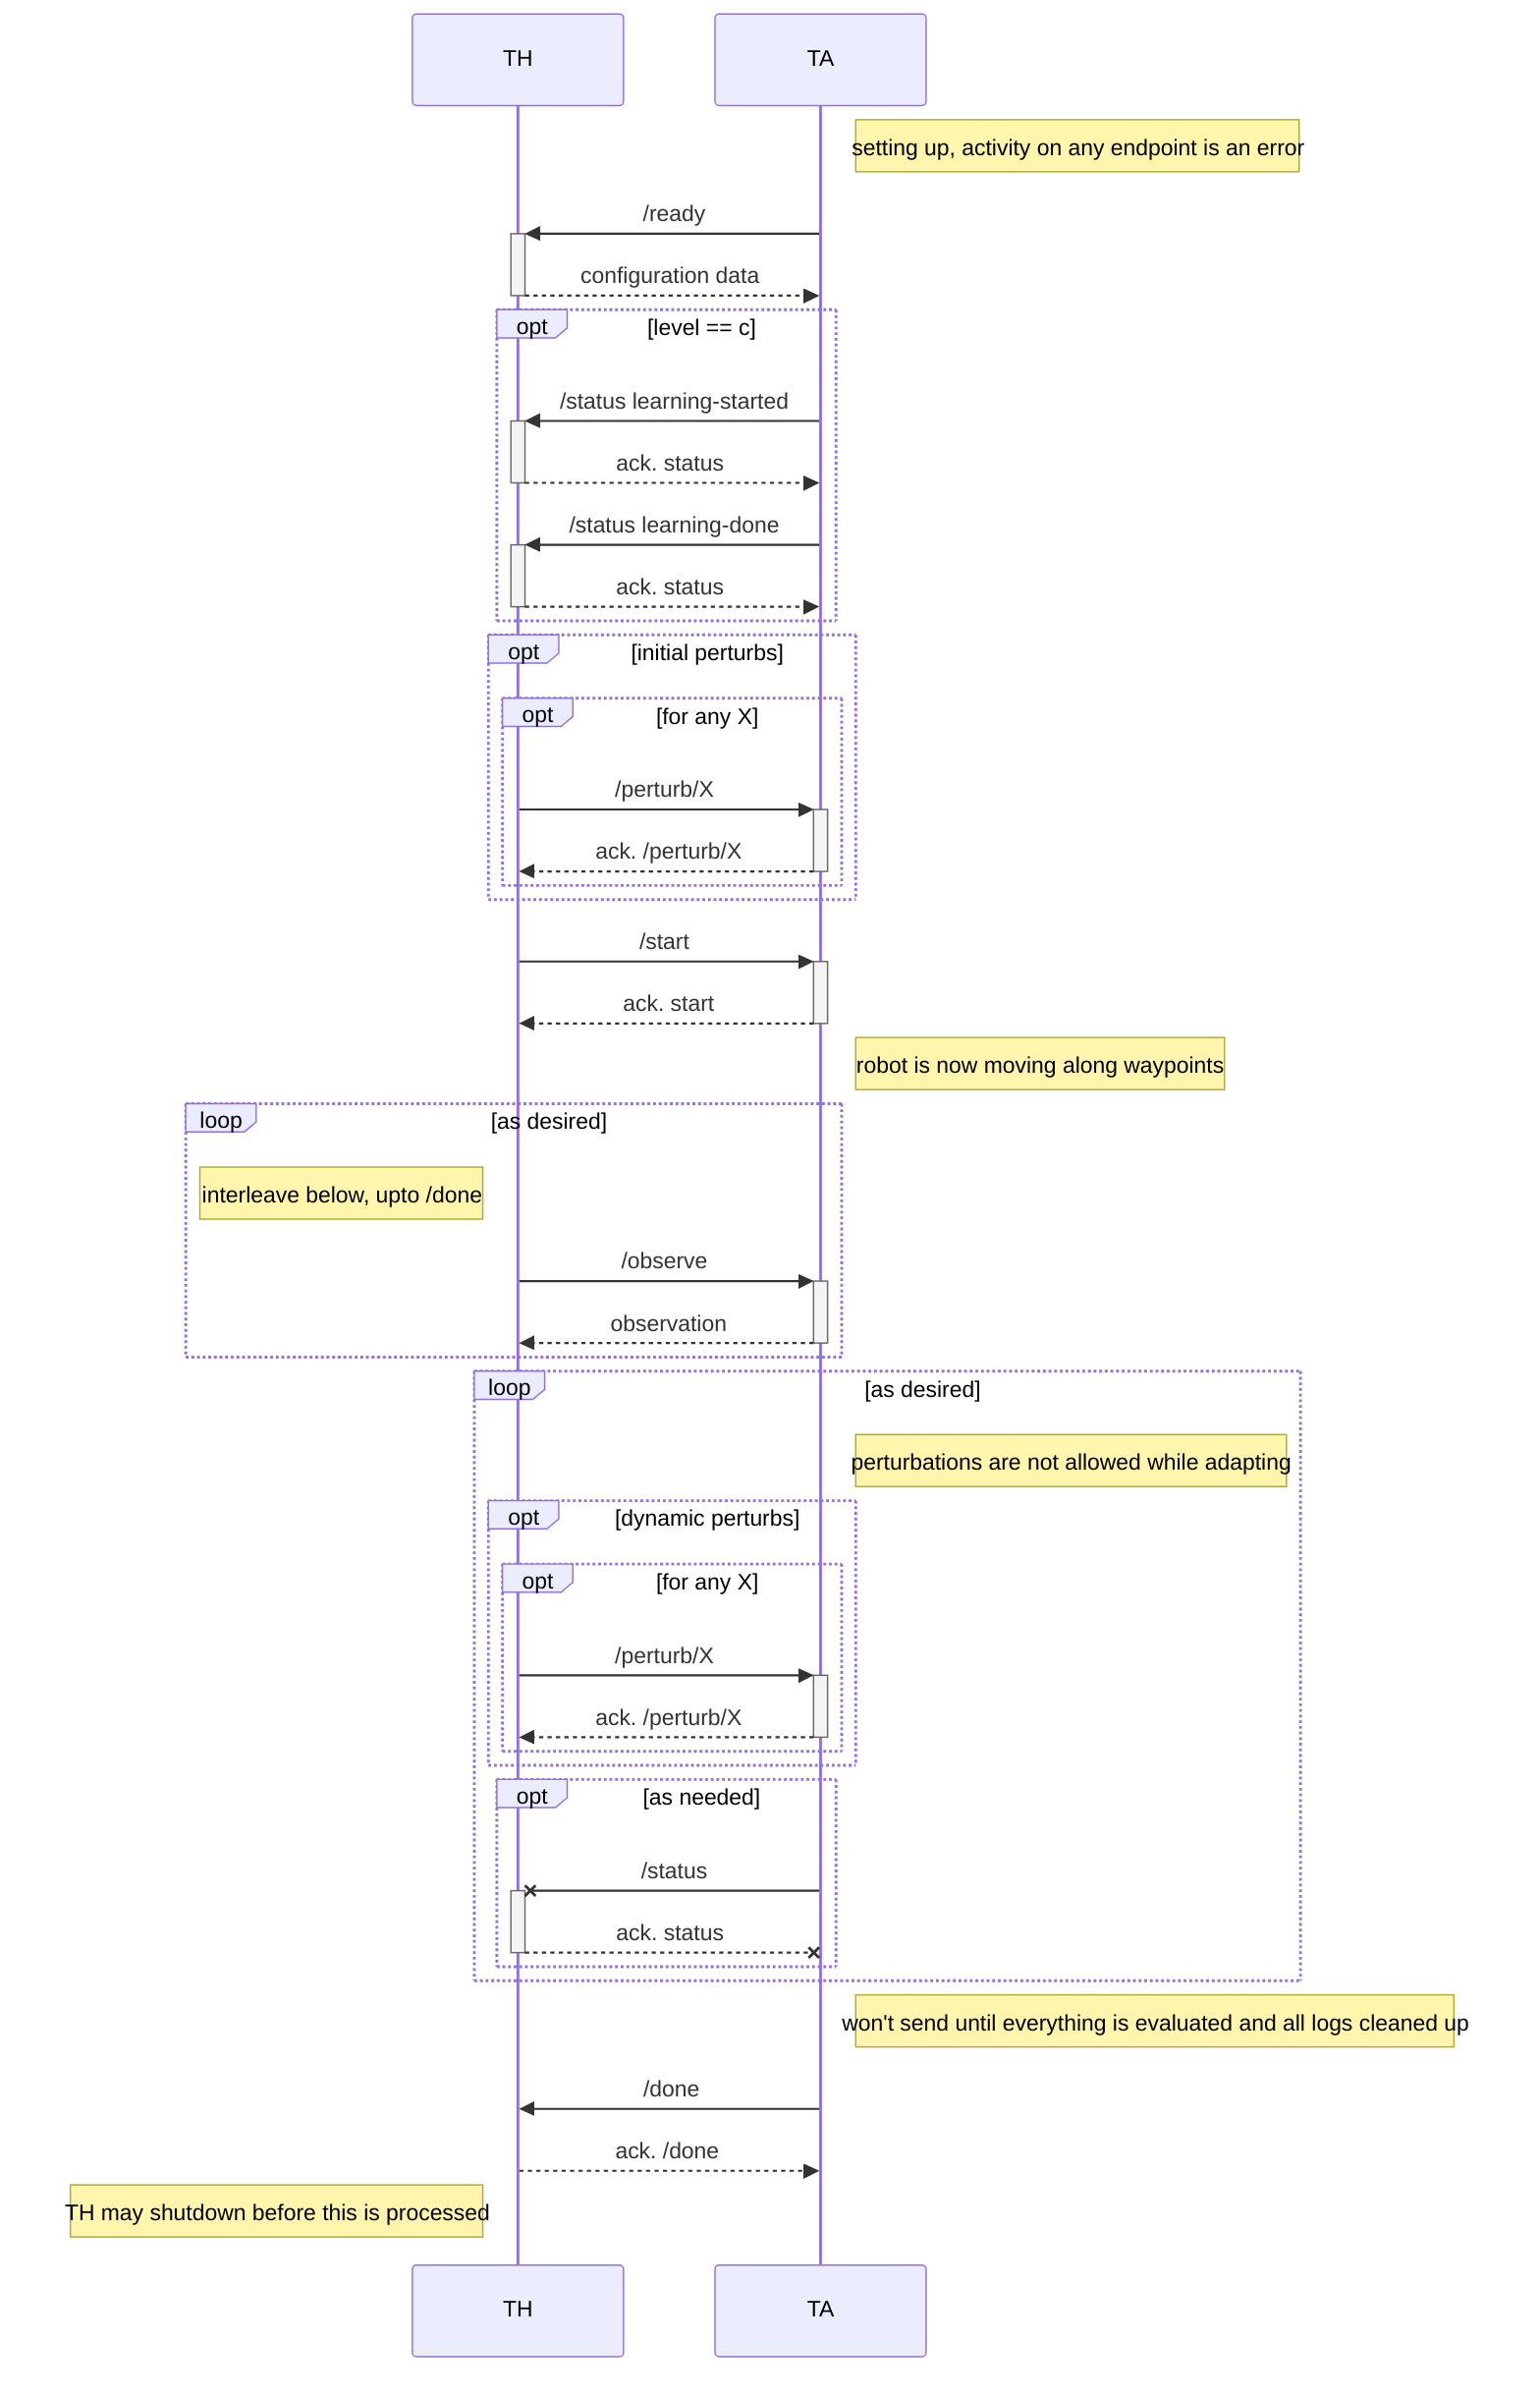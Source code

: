 sequenceDiagram
	participant TH
	participant TA

	Note right of TA: setting up, activity on any endpoint is an error

        TA ->>+ TH: /ready
        TH -->>- TA: configuration data

	opt level == c
	        TA ->>+ TH: /status learning-started
        	TH -->>- TA: ack. status

        	TA ->>+ TH: /status learning-done
		TH -->>- TA: ack. status
	end

        opt initial perturbs
            opt for any X
                 TH ->>+ TA: /perturb/X
                 TA -->>- TH: ack. /perturb/X
            end
        end

        TH ->>+ TA: /start
        TA -->>- TH: ack. start
        Note right of TA: robot is now moving along waypoints
	loop as desired
	     Note left of TH: interleave below, upto /done
	     TH ->>+ TA: /observe
	     TA -->>- TH: observation
	end

        loop as desired
		Note right of TA: perturbations are not allowed while adapting
                opt dynamic perturbs
                            opt for any X
                                 TH ->>+ TA: /perturb/X
                                 TA -->>- TH: ack. /perturb/X
                            end
                end

                opt as needed
                    TA -x+ TH: /status
                    TH --x- TA: ack. status
                end
        end

	Note right of TA: won't send until everything is evaluated and all logs cleaned up
        TA ->> TH: /done
        TH -->> TA: ack. /done

        Note left of TH: TH may shutdown before this is processed